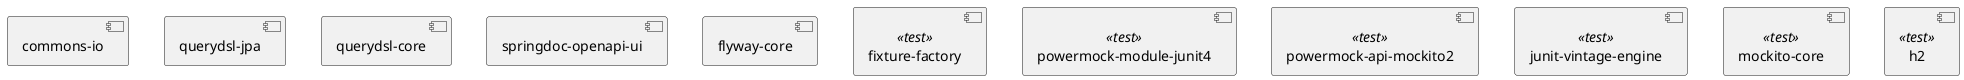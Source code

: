 @startuml Componentes da comunidade

component "commons-io" as commonsIo {
}
component "querydsl-jpa" as querydslJpa {
}
component "querydsl-core" as querydslCore {
}
component "springdoc-openapi-ui" as springdocOpenapiUi {
}
component "flyway-core" as flywayCore {
}
component "fixture-factory" as fixtureFactory <<test>> {
}
component "powermock-module-junit4" as powermockModuleJunit4 <<test>> {
}
component "powermock-api-mockito2" as powermockApiMockito2 <<test>> {
}
component "junit-vintage-engine" as junitVintageEngine <<test>> {
}
component "mockito-core" as mockitoCore <<test>> {
}
component "h2" as h2 <<test>> {
}

@enduml